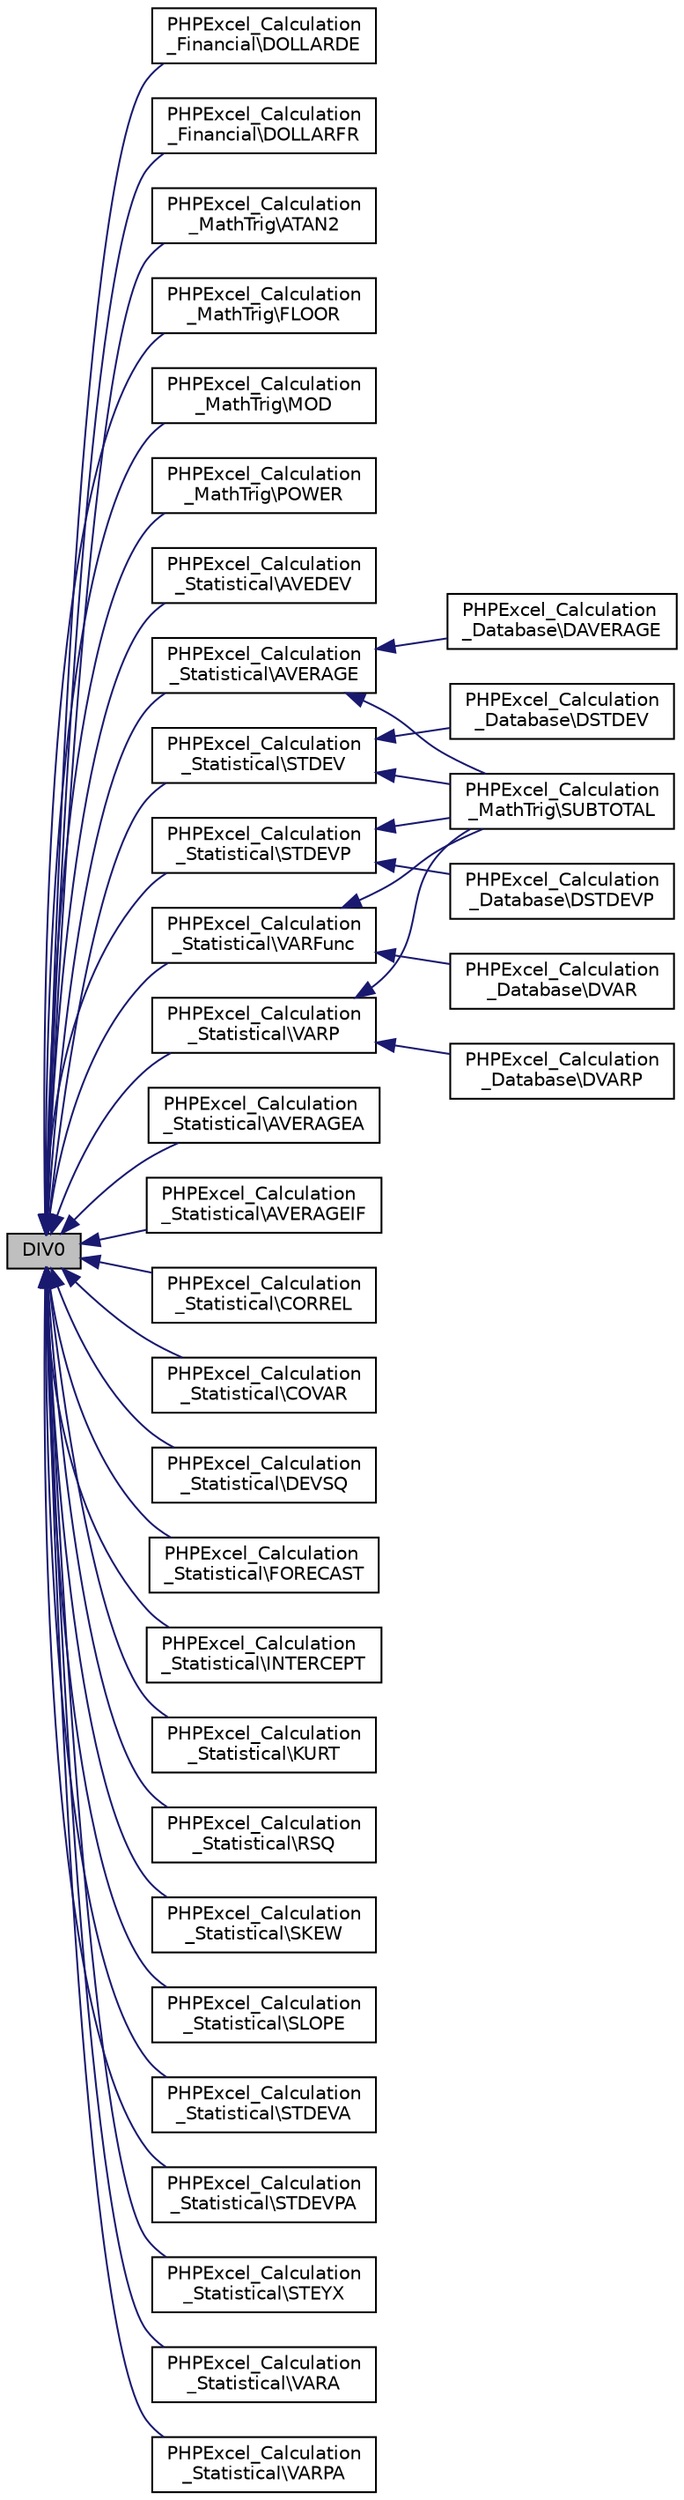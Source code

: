 digraph "DIV0"
{
  edge [fontname="Helvetica",fontsize="10",labelfontname="Helvetica",labelfontsize="10"];
  node [fontname="Helvetica",fontsize="10",shape=record];
  rankdir="LR";
  Node1 [label="DIV0",height=0.2,width=0.4,color="black", fillcolor="grey75", style="filled", fontcolor="black"];
  Node1 -> Node2 [dir="back",color="midnightblue",fontsize="10",style="solid",fontname="Helvetica"];
  Node2 [label="PHPExcel_Calculation\l_Financial\\DOLLARDE",height=0.2,width=0.4,color="black", fillcolor="white", style="filled",URL="$class_p_h_p_excel___calculation___financial.html#aed557efe59af1070ae94a0e3d42c12a0"];
  Node1 -> Node3 [dir="back",color="midnightblue",fontsize="10",style="solid",fontname="Helvetica"];
  Node3 [label="PHPExcel_Calculation\l_Financial\\DOLLARFR",height=0.2,width=0.4,color="black", fillcolor="white", style="filled",URL="$class_p_h_p_excel___calculation___financial.html#a7e182e71cb54f99620aff76e784f5926"];
  Node1 -> Node4 [dir="back",color="midnightblue",fontsize="10",style="solid",fontname="Helvetica"];
  Node4 [label="PHPExcel_Calculation\l_MathTrig\\ATAN2",height=0.2,width=0.4,color="black", fillcolor="white", style="filled",URL="$class_p_h_p_excel___calculation___math_trig.html#a116c82f2d00e79e92e72aa460c2a2dce"];
  Node1 -> Node5 [dir="back",color="midnightblue",fontsize="10",style="solid",fontname="Helvetica"];
  Node5 [label="PHPExcel_Calculation\l_MathTrig\\FLOOR",height=0.2,width=0.4,color="black", fillcolor="white", style="filled",URL="$class_p_h_p_excel___calculation___math_trig.html#a73430e14c7e0d10d649066175fb6ea10"];
  Node1 -> Node6 [dir="back",color="midnightblue",fontsize="10",style="solid",fontname="Helvetica"];
  Node6 [label="PHPExcel_Calculation\l_MathTrig\\MOD",height=0.2,width=0.4,color="black", fillcolor="white", style="filled",URL="$class_p_h_p_excel___calculation___math_trig.html#a697135f83d58caf0dacb7e0dbe7e9937"];
  Node1 -> Node7 [dir="back",color="midnightblue",fontsize="10",style="solid",fontname="Helvetica"];
  Node7 [label="PHPExcel_Calculation\l_MathTrig\\POWER",height=0.2,width=0.4,color="black", fillcolor="white", style="filled",URL="$class_p_h_p_excel___calculation___math_trig.html#a8cfa2d710ad6c06afdff94874e4f2c8c"];
  Node1 -> Node8 [dir="back",color="midnightblue",fontsize="10",style="solid",fontname="Helvetica"];
  Node8 [label="PHPExcel_Calculation\l_Statistical\\AVEDEV",height=0.2,width=0.4,color="black", fillcolor="white", style="filled",URL="$class_p_h_p_excel___calculation___statistical.html#a81f54874286d08a0fe5567ba181db106"];
  Node1 -> Node9 [dir="back",color="midnightblue",fontsize="10",style="solid",fontname="Helvetica"];
  Node9 [label="PHPExcel_Calculation\l_Statistical\\AVERAGE",height=0.2,width=0.4,color="black", fillcolor="white", style="filled",URL="$class_p_h_p_excel___calculation___statistical.html#aa0bdeecbec2bd1bfe81efd35aec58d2c"];
  Node9 -> Node10 [dir="back",color="midnightblue",fontsize="10",style="solid",fontname="Helvetica"];
  Node10 [label="PHPExcel_Calculation\l_Database\\DAVERAGE",height=0.2,width=0.4,color="black", fillcolor="white", style="filled",URL="$class_p_h_p_excel___calculation___database.html#ae6b7487cfdef582b5fb63b6c6c680f03"];
  Node9 -> Node11 [dir="back",color="midnightblue",fontsize="10",style="solid",fontname="Helvetica"];
  Node11 [label="PHPExcel_Calculation\l_MathTrig\\SUBTOTAL",height=0.2,width=0.4,color="black", fillcolor="white", style="filled",URL="$class_p_h_p_excel___calculation___math_trig.html#a2cd50b7ac6e844f6edc43ee7138a6d3c"];
  Node1 -> Node12 [dir="back",color="midnightblue",fontsize="10",style="solid",fontname="Helvetica"];
  Node12 [label="PHPExcel_Calculation\l_Statistical\\AVERAGEA",height=0.2,width=0.4,color="black", fillcolor="white", style="filled",URL="$class_p_h_p_excel___calculation___statistical.html#aae53c9742d45ba38b8a12666221e138b"];
  Node1 -> Node13 [dir="back",color="midnightblue",fontsize="10",style="solid",fontname="Helvetica"];
  Node13 [label="PHPExcel_Calculation\l_Statistical\\AVERAGEIF",height=0.2,width=0.4,color="black", fillcolor="white", style="filled",URL="$class_p_h_p_excel___calculation___statistical.html#a6378d623e08a644327866956bad72460"];
  Node1 -> Node14 [dir="back",color="midnightblue",fontsize="10",style="solid",fontname="Helvetica"];
  Node14 [label="PHPExcel_Calculation\l_Statistical\\CORREL",height=0.2,width=0.4,color="black", fillcolor="white", style="filled",URL="$class_p_h_p_excel___calculation___statistical.html#adf175fa608bf2bde8c342cfe78441a1b"];
  Node1 -> Node15 [dir="back",color="midnightblue",fontsize="10",style="solid",fontname="Helvetica"];
  Node15 [label="PHPExcel_Calculation\l_Statistical\\COVAR",height=0.2,width=0.4,color="black", fillcolor="white", style="filled",URL="$class_p_h_p_excel___calculation___statistical.html#a57922af3d6ded28f7a45109abb10d1cc"];
  Node1 -> Node16 [dir="back",color="midnightblue",fontsize="10",style="solid",fontname="Helvetica"];
  Node16 [label="PHPExcel_Calculation\l_Statistical\\DEVSQ",height=0.2,width=0.4,color="black", fillcolor="white", style="filled",URL="$class_p_h_p_excel___calculation___statistical.html#a2431bc60f9b1f272c6c0865e6818d4f8"];
  Node1 -> Node17 [dir="back",color="midnightblue",fontsize="10",style="solid",fontname="Helvetica"];
  Node17 [label="PHPExcel_Calculation\l_Statistical\\FORECAST",height=0.2,width=0.4,color="black", fillcolor="white", style="filled",URL="$class_p_h_p_excel___calculation___statistical.html#ae6004f0ccecbd138e2f4313f194e38db"];
  Node1 -> Node18 [dir="back",color="midnightblue",fontsize="10",style="solid",fontname="Helvetica"];
  Node18 [label="PHPExcel_Calculation\l_Statistical\\INTERCEPT",height=0.2,width=0.4,color="black", fillcolor="white", style="filled",URL="$class_p_h_p_excel___calculation___statistical.html#aa8d57a97bad69859f8bacbe630b89c71"];
  Node1 -> Node19 [dir="back",color="midnightblue",fontsize="10",style="solid",fontname="Helvetica"];
  Node19 [label="PHPExcel_Calculation\l_Statistical\\KURT",height=0.2,width=0.4,color="black", fillcolor="white", style="filled",URL="$class_p_h_p_excel___calculation___statistical.html#ae1bbc87db48d3f16872f496b17c3ca4b"];
  Node1 -> Node20 [dir="back",color="midnightblue",fontsize="10",style="solid",fontname="Helvetica"];
  Node20 [label="PHPExcel_Calculation\l_Statistical\\RSQ",height=0.2,width=0.4,color="black", fillcolor="white", style="filled",URL="$class_p_h_p_excel___calculation___statistical.html#a27dfb06a6b56498da2ff2b2e3dd8e2e7"];
  Node1 -> Node21 [dir="back",color="midnightblue",fontsize="10",style="solid",fontname="Helvetica"];
  Node21 [label="PHPExcel_Calculation\l_Statistical\\SKEW",height=0.2,width=0.4,color="black", fillcolor="white", style="filled",URL="$class_p_h_p_excel___calculation___statistical.html#a4e8225a49b4903221b4fc02b83d55382"];
  Node1 -> Node22 [dir="back",color="midnightblue",fontsize="10",style="solid",fontname="Helvetica"];
  Node22 [label="PHPExcel_Calculation\l_Statistical\\SLOPE",height=0.2,width=0.4,color="black", fillcolor="white", style="filled",URL="$class_p_h_p_excel___calculation___statistical.html#a68d957fd97c71f1722d8f25d5bd31d7e"];
  Node1 -> Node23 [dir="back",color="midnightblue",fontsize="10",style="solid",fontname="Helvetica"];
  Node23 [label="PHPExcel_Calculation\l_Statistical\\STDEV",height=0.2,width=0.4,color="black", fillcolor="white", style="filled",URL="$class_p_h_p_excel___calculation___statistical.html#af0d983ba4377112d039b24f6f7f72cdb"];
  Node23 -> Node24 [dir="back",color="midnightblue",fontsize="10",style="solid",fontname="Helvetica"];
  Node24 [label="PHPExcel_Calculation\l_Database\\DSTDEV",height=0.2,width=0.4,color="black", fillcolor="white", style="filled",URL="$class_p_h_p_excel___calculation___database.html#a6bf57c72f66f55fc879e2116cc037143"];
  Node23 -> Node11 [dir="back",color="midnightblue",fontsize="10",style="solid",fontname="Helvetica"];
  Node1 -> Node25 [dir="back",color="midnightblue",fontsize="10",style="solid",fontname="Helvetica"];
  Node25 [label="PHPExcel_Calculation\l_Statistical\\STDEVA",height=0.2,width=0.4,color="black", fillcolor="white", style="filled",URL="$class_p_h_p_excel___calculation___statistical.html#a40f726b9cef2f1c12df5049a6b626811"];
  Node1 -> Node26 [dir="back",color="midnightblue",fontsize="10",style="solid",fontname="Helvetica"];
  Node26 [label="PHPExcel_Calculation\l_Statistical\\STDEVP",height=0.2,width=0.4,color="black", fillcolor="white", style="filled",URL="$class_p_h_p_excel___calculation___statistical.html#a1078483bf68e8556e4cf5b64400b8ea0"];
  Node26 -> Node27 [dir="back",color="midnightblue",fontsize="10",style="solid",fontname="Helvetica"];
  Node27 [label="PHPExcel_Calculation\l_Database\\DSTDEVP",height=0.2,width=0.4,color="black", fillcolor="white", style="filled",URL="$class_p_h_p_excel___calculation___database.html#aeafa2a3ca6acb5c7d8c42b34432d6aa0"];
  Node26 -> Node11 [dir="back",color="midnightblue",fontsize="10",style="solid",fontname="Helvetica"];
  Node1 -> Node28 [dir="back",color="midnightblue",fontsize="10",style="solid",fontname="Helvetica"];
  Node28 [label="PHPExcel_Calculation\l_Statistical\\STDEVPA",height=0.2,width=0.4,color="black", fillcolor="white", style="filled",URL="$class_p_h_p_excel___calculation___statistical.html#a727f3b1ce2fc86d88647445f2aa8b3dc"];
  Node1 -> Node29 [dir="back",color="midnightblue",fontsize="10",style="solid",fontname="Helvetica"];
  Node29 [label="PHPExcel_Calculation\l_Statistical\\STEYX",height=0.2,width=0.4,color="black", fillcolor="white", style="filled",URL="$class_p_h_p_excel___calculation___statistical.html#a3e2304fe636b3b4d59fc1ed06f1fae36"];
  Node1 -> Node30 [dir="back",color="midnightblue",fontsize="10",style="solid",fontname="Helvetica"];
  Node30 [label="PHPExcel_Calculation\l_Statistical\\VARFunc",height=0.2,width=0.4,color="black", fillcolor="white", style="filled",URL="$class_p_h_p_excel___calculation___statistical.html#a71a3c8b45515b4c977edc3087745332f"];
  Node30 -> Node31 [dir="back",color="midnightblue",fontsize="10",style="solid",fontname="Helvetica"];
  Node31 [label="PHPExcel_Calculation\l_Database\\DVAR",height=0.2,width=0.4,color="black", fillcolor="white", style="filled",URL="$class_p_h_p_excel___calculation___database.html#adb7acc73cd12f63ce39451f06be03661"];
  Node30 -> Node11 [dir="back",color="midnightblue",fontsize="10",style="solid",fontname="Helvetica"];
  Node1 -> Node32 [dir="back",color="midnightblue",fontsize="10",style="solid",fontname="Helvetica"];
  Node32 [label="PHPExcel_Calculation\l_Statistical\\VARA",height=0.2,width=0.4,color="black", fillcolor="white", style="filled",URL="$class_p_h_p_excel___calculation___statistical.html#ae7b5677f8214043933383c48dbb22846"];
  Node1 -> Node33 [dir="back",color="midnightblue",fontsize="10",style="solid",fontname="Helvetica"];
  Node33 [label="PHPExcel_Calculation\l_Statistical\\VARP",height=0.2,width=0.4,color="black", fillcolor="white", style="filled",URL="$class_p_h_p_excel___calculation___statistical.html#a34cc0909b55c6aaa991f067708f11021"];
  Node33 -> Node34 [dir="back",color="midnightblue",fontsize="10",style="solid",fontname="Helvetica"];
  Node34 [label="PHPExcel_Calculation\l_Database\\DVARP",height=0.2,width=0.4,color="black", fillcolor="white", style="filled",URL="$class_p_h_p_excel___calculation___database.html#a689428fb3726c5f0233dfc016cf7bc3e"];
  Node33 -> Node11 [dir="back",color="midnightblue",fontsize="10",style="solid",fontname="Helvetica"];
  Node1 -> Node35 [dir="back",color="midnightblue",fontsize="10",style="solid",fontname="Helvetica"];
  Node35 [label="PHPExcel_Calculation\l_Statistical\\VARPA",height=0.2,width=0.4,color="black", fillcolor="white", style="filled",URL="$class_p_h_p_excel___calculation___statistical.html#aa547947042bee93f770df36282e160d3"];
}
